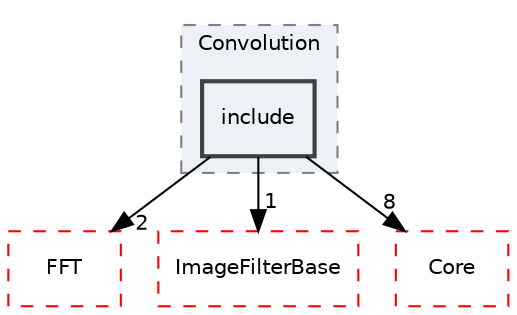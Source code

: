 digraph "include"
{
 // LATEX_PDF_SIZE
  edge [fontname="Helvetica",fontsize="10",labelfontname="Helvetica",labelfontsize="10"];
  node [fontname="Helvetica",fontsize="10",shape=record];
  compound=true
  subgraph clusterdir_707d4018505f37dfa9564a4fbd97eec6 {
    graph [ bgcolor="#edf0f7", pencolor="grey50", style="filled,dashed,", label="Convolution", fontname="Helvetica", fontsize="10", URL="dir_707d4018505f37dfa9564a4fbd97eec6.html"]
  dir_09653c5d0d8f46fe05af4b04fd3b0d1b [shape=box, label="include", style="filled,bold,", fillcolor="#edf0f7", color="grey25", URL="dir_09653c5d0d8f46fe05af4b04fd3b0d1b.html"];
  }
  dir_7b8d1b5f8d06c637c9e36e6677bc93bc [shape=box, label="FFT", style="dashed,", fillcolor="#edf0f7", color="red", URL="dir_7b8d1b5f8d06c637c9e36e6677bc93bc.html"];
  dir_a5e0762988512223861a3264c6133bea [shape=box, label="ImageFilterBase", style="dashed,", fillcolor="#edf0f7", color="red", URL="dir_a5e0762988512223861a3264c6133bea.html"];
  dir_cac7f9cecb9aa42a0bd05452dddd8a21 [shape=box, label="Core", style="dashed,", fillcolor="#edf0f7", color="red", URL="dir_cac7f9cecb9aa42a0bd05452dddd8a21.html"];
  dir_09653c5d0d8f46fe05af4b04fd3b0d1b->dir_7b8d1b5f8d06c637c9e36e6677bc93bc [headlabel="2", labeldistance=1.5 headhref="dir_000078_000029.html"];
  dir_09653c5d0d8f46fe05af4b04fd3b0d1b->dir_a5e0762988512223861a3264c6133bea [headlabel="1", labeldistance=1.5 headhref="dir_000078_000050.html"];
  dir_09653c5d0d8f46fe05af4b04fd3b0d1b->dir_cac7f9cecb9aa42a0bd05452dddd8a21 [headlabel="8", labeldistance=1.5 headhref="dir_000078_000014.html"];
}
